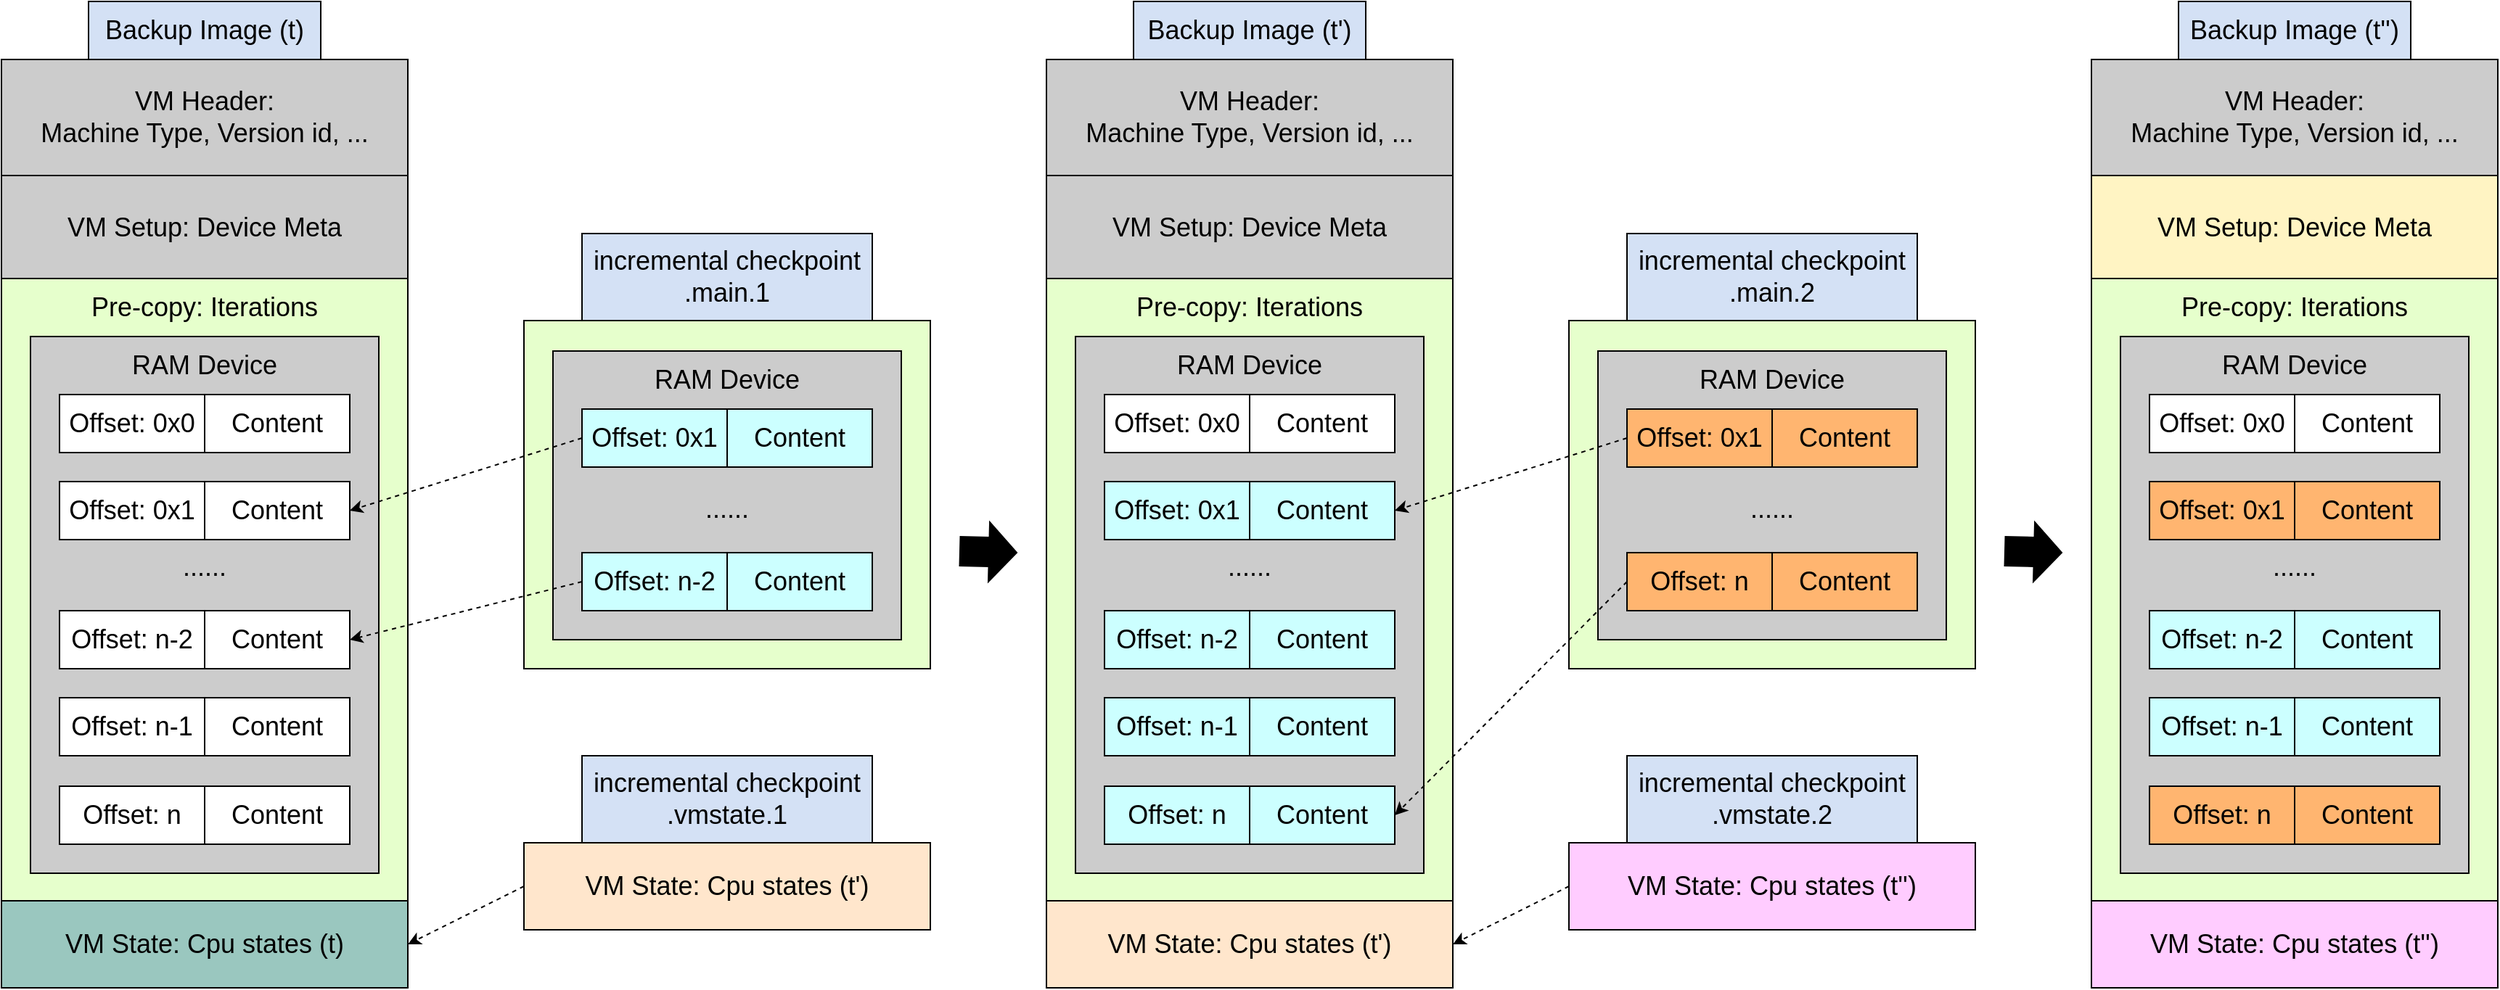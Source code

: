 <mxfile version="21.5.0" type="github">
  <diagram name="第 1 页" id="3FRCBVWQtNg28Y4Y6yBt">
    <mxGraphModel dx="2019" dy="1155" grid="1" gridSize="10" guides="1" tooltips="1" connect="1" arrows="1" fold="1" page="1" pageScale="1" pageWidth="827" pageHeight="1169" math="0" shadow="0">
      <root>
        <mxCell id="0" />
        <mxCell id="1" parent="0" />
        <mxCell id="LKQydBm3I5tzJUCrGU8L-1" value="" style="rounded=0;whiteSpace=wrap;html=1;" vertex="1" parent="1">
          <mxGeometry x="140" y="200" width="280" height="640" as="geometry" />
        </mxCell>
        <mxCell id="LKQydBm3I5tzJUCrGU8L-2" value="&lt;font style=&quot;font-size: 18px;&quot;&gt;VM Header:&lt;br&gt;Machine Type, Version id, ...&lt;/font&gt;" style="rounded=0;whiteSpace=wrap;html=1;fillColor=#FFFFFF;" vertex="1" parent="1">
          <mxGeometry x="140" y="200" width="280" height="80" as="geometry" />
        </mxCell>
        <mxCell id="LKQydBm3I5tzJUCrGU8L-3" value="&lt;font style=&quot;font-size: 18px;&quot;&gt;VM Setup: Device Meta&lt;br&gt;&lt;/font&gt;" style="rounded=0;whiteSpace=wrap;html=1;fillColor=#FFFFFF;" vertex="1" parent="1">
          <mxGeometry x="140" y="280" width="280" height="71" as="geometry" />
        </mxCell>
        <mxCell id="LKQydBm3I5tzJUCrGU8L-4" value="" style="rounded=0;whiteSpace=wrap;html=1;fillColor=#E6FFCC;" vertex="1" parent="1">
          <mxGeometry x="140" y="351" width="280" height="430" as="geometry" />
        </mxCell>
        <mxCell id="LKQydBm3I5tzJUCrGU8L-5" value="&lt;font style=&quot;font-size: 18px;&quot;&gt;Pre-copy: Iterations&lt;/font&gt;" style="text;html=1;strokeColor=none;fillColor=none;align=center;verticalAlign=middle;whiteSpace=wrap;rounded=0;" vertex="1" parent="1">
          <mxGeometry x="140" y="351" width="280" height="40" as="geometry" />
        </mxCell>
        <mxCell id="LKQydBm3I5tzJUCrGU8L-6" value="" style="rounded=0;whiteSpace=wrap;html=1;fillColor=#CCCCCC;" vertex="1" parent="1">
          <mxGeometry x="160" y="391" width="240" height="370" as="geometry" />
        </mxCell>
        <mxCell id="LKQydBm3I5tzJUCrGU8L-7" value="&lt;font style=&quot;font-size: 18px;&quot;&gt;Offset: 0x0&lt;/font&gt;" style="rounded=0;whiteSpace=wrap;html=1;" vertex="1" parent="1">
          <mxGeometry x="180" y="431" width="100" height="40" as="geometry" />
        </mxCell>
        <mxCell id="LKQydBm3I5tzJUCrGU8L-8" value="&lt;font style=&quot;font-size: 18px;&quot;&gt;Content&lt;/font&gt;" style="rounded=0;whiteSpace=wrap;html=1;" vertex="1" parent="1">
          <mxGeometry x="280" y="431" width="100" height="40" as="geometry" />
        </mxCell>
        <mxCell id="LKQydBm3I5tzJUCrGU8L-9" value="&lt;font style=&quot;font-size: 18px;&quot;&gt;RAM Device&lt;/font&gt;" style="text;html=1;strokeColor=none;fillColor=none;align=center;verticalAlign=middle;whiteSpace=wrap;rounded=0;" vertex="1" parent="1">
          <mxGeometry x="160" y="391" width="240" height="40" as="geometry" />
        </mxCell>
        <mxCell id="LKQydBm3I5tzJUCrGU8L-10" value="&lt;font style=&quot;font-size: 18px;&quot;&gt;Offset: 0x1&lt;/font&gt;" style="rounded=0;whiteSpace=wrap;html=1;fillColor=#FFFFFF;" vertex="1" parent="1">
          <mxGeometry x="180" y="491" width="100" height="40" as="geometry" />
        </mxCell>
        <mxCell id="LKQydBm3I5tzJUCrGU8L-11" value="&lt;font style=&quot;font-size: 18px;&quot;&gt;Content&lt;/font&gt;" style="rounded=0;whiteSpace=wrap;html=1;fillColor=#FFFFFF;" vertex="1" parent="1">
          <mxGeometry x="280" y="491" width="100" height="40" as="geometry" />
        </mxCell>
        <mxCell id="LKQydBm3I5tzJUCrGU8L-12" value="&lt;font style=&quot;font-size: 18px;&quot;&gt;......&lt;/font&gt;" style="text;html=1;strokeColor=none;fillColor=none;align=center;verticalAlign=middle;whiteSpace=wrap;rounded=0;" vertex="1" parent="1">
          <mxGeometry x="250" y="540" width="60" height="20" as="geometry" />
        </mxCell>
        <mxCell id="LKQydBm3I5tzJUCrGU8L-13" value="&lt;font style=&quot;font-size: 18px;&quot;&gt;Offset: n&lt;/font&gt;" style="rounded=0;whiteSpace=wrap;html=1;fillColor=#FFFFFF;" vertex="1" parent="1">
          <mxGeometry x="180" y="701" width="100" height="40" as="geometry" />
        </mxCell>
        <mxCell id="LKQydBm3I5tzJUCrGU8L-14" value="&lt;font style=&quot;font-size: 18px;&quot;&gt;Content&lt;/font&gt;" style="rounded=0;whiteSpace=wrap;html=1;fillColor=#FFFFFF;" vertex="1" parent="1">
          <mxGeometry x="280" y="701" width="100" height="40" as="geometry" />
        </mxCell>
        <mxCell id="LKQydBm3I5tzJUCrGU8L-15" value="&lt;font style=&quot;font-size: 18px;&quot;&gt;VM State: Cpu states (t)&lt;/font&gt;" style="rounded=0;whiteSpace=wrap;html=1;fillColor=#9AC7BF;" vertex="1" parent="1">
          <mxGeometry x="140" y="780" width="280" height="60" as="geometry" />
        </mxCell>
        <mxCell id="LKQydBm3I5tzJUCrGU8L-16" value="Backup Image (t)" style="text;html=1;strokeColor=default;fillColor=#D4E1F5;align=center;verticalAlign=middle;whiteSpace=wrap;rounded=0;fontSize=18;" vertex="1" parent="1">
          <mxGeometry x="200" y="160" width="160" height="40" as="geometry" />
        </mxCell>
        <mxCell id="LKQydBm3I5tzJUCrGU8L-17" value="&lt;font style=&quot;font-size: 18px;&quot;&gt;Offset: n-2&lt;/font&gt;" style="rounded=0;whiteSpace=wrap;html=1;" vertex="1" parent="1">
          <mxGeometry x="180" y="580" width="100" height="40" as="geometry" />
        </mxCell>
        <mxCell id="LKQydBm3I5tzJUCrGU8L-18" value="&lt;font style=&quot;font-size: 18px;&quot;&gt;Content&lt;/font&gt;" style="rounded=0;whiteSpace=wrap;html=1;" vertex="1" parent="1">
          <mxGeometry x="280" y="580" width="100" height="40" as="geometry" />
        </mxCell>
        <mxCell id="LKQydBm3I5tzJUCrGU8L-19" value="&lt;font style=&quot;font-size: 18px;&quot;&gt;Offset: n-1&lt;/font&gt;" style="rounded=0;whiteSpace=wrap;html=1;fillColor=#FFFFFF;" vertex="1" parent="1">
          <mxGeometry x="180" y="640" width="100" height="40" as="geometry" />
        </mxCell>
        <mxCell id="LKQydBm3I5tzJUCrGU8L-20" value="&lt;font style=&quot;font-size: 18px;&quot;&gt;Content&lt;/font&gt;" style="rounded=0;whiteSpace=wrap;html=1;fillColor=#FFFFFF;" vertex="1" parent="1">
          <mxGeometry x="280" y="640" width="100" height="40" as="geometry" />
        </mxCell>
        <mxCell id="LKQydBm3I5tzJUCrGU8L-21" value="incremental checkpoint&lt;br&gt;.main.1" style="text;html=1;strokeColor=default;fillColor=#D4E1F5;align=center;verticalAlign=middle;whiteSpace=wrap;rounded=0;fontSize=18;" vertex="1" parent="1">
          <mxGeometry x="540" y="320" width="200" height="60" as="geometry" />
        </mxCell>
        <mxCell id="LKQydBm3I5tzJUCrGU8L-22" value="" style="rounded=0;whiteSpace=wrap;html=1;fillColor=#E6FFCC;" vertex="1" parent="1">
          <mxGeometry x="500" y="380" width="280" height="240" as="geometry" />
        </mxCell>
        <mxCell id="LKQydBm3I5tzJUCrGU8L-23" value="" style="rounded=0;whiteSpace=wrap;html=1;fillColor=#CCCCCC;" vertex="1" parent="1">
          <mxGeometry x="520" y="401" width="240" height="199" as="geometry" />
        </mxCell>
        <mxCell id="LKQydBm3I5tzJUCrGU8L-24" value="&lt;font style=&quot;font-size: 18px;&quot;&gt;RAM Device&lt;/font&gt;" style="text;html=1;strokeColor=none;fillColor=none;align=center;verticalAlign=middle;whiteSpace=wrap;rounded=0;" vertex="1" parent="1">
          <mxGeometry x="520" y="401" width="240" height="40" as="geometry" />
        </mxCell>
        <mxCell id="LKQydBm3I5tzJUCrGU8L-25" value="&lt;font style=&quot;font-size: 18px;&quot;&gt;VM State: Cpu states (t&#39;)&lt;/font&gt;" style="rounded=0;whiteSpace=wrap;html=1;fillColor=#FFE6CC;" vertex="1" parent="1">
          <mxGeometry x="500" y="740" width="280" height="60" as="geometry" />
        </mxCell>
        <mxCell id="LKQydBm3I5tzJUCrGU8L-26" value="&lt;font style=&quot;font-size: 18px;&quot;&gt;Offset: 0x1&lt;/font&gt;" style="rounded=0;whiteSpace=wrap;html=1;fillColor=#CCFFFF;" vertex="1" parent="1">
          <mxGeometry x="540" y="441" width="100" height="40" as="geometry" />
        </mxCell>
        <mxCell id="LKQydBm3I5tzJUCrGU8L-27" value="&lt;font style=&quot;font-size: 18px;&quot;&gt;Content&lt;/font&gt;" style="rounded=0;whiteSpace=wrap;html=1;fillColor=#CCFFFF;" vertex="1" parent="1">
          <mxGeometry x="640" y="441" width="100" height="40" as="geometry" />
        </mxCell>
        <mxCell id="LKQydBm3I5tzJUCrGU8L-28" value="&lt;font style=&quot;font-size: 18px;&quot;&gt;......&lt;/font&gt;" style="text;html=1;strokeColor=none;fillColor=none;align=center;verticalAlign=middle;whiteSpace=wrap;rounded=0;" vertex="1" parent="1">
          <mxGeometry x="610" y="500" width="60" height="20" as="geometry" />
        </mxCell>
        <mxCell id="LKQydBm3I5tzJUCrGU8L-29" value="&lt;font style=&quot;font-size: 18px;&quot;&gt;Offset: n-2&lt;/font&gt;" style="rounded=0;whiteSpace=wrap;html=1;fillColor=#CCFFFF;" vertex="1" parent="1">
          <mxGeometry x="540" y="540" width="100" height="40" as="geometry" />
        </mxCell>
        <mxCell id="LKQydBm3I5tzJUCrGU8L-30" value="&lt;font style=&quot;font-size: 18px;&quot;&gt;Content&lt;/font&gt;" style="rounded=0;whiteSpace=wrap;html=1;fillColor=#CCFFFF;" vertex="1" parent="1">
          <mxGeometry x="640" y="540" width="100" height="40" as="geometry" />
        </mxCell>
        <mxCell id="LKQydBm3I5tzJUCrGU8L-32" value="" style="shape=image;html=1;verticalAlign=top;verticalLabelPosition=bottom;labelBackgroundColor=#ffffff;imageAspect=0;aspect=fixed;image=https://cdn4.iconfinder.com/data/icons/ionicons/512/icon-plus-128.png" vertex="1" parent="1">
          <mxGeometry x="430" y="510" width="60" height="60" as="geometry" />
        </mxCell>
        <mxCell id="LKQydBm3I5tzJUCrGU8L-34" value="" style="rounded=0;whiteSpace=wrap;html=1;" vertex="1" parent="1">
          <mxGeometry x="860" y="200" width="280" height="640" as="geometry" />
        </mxCell>
        <mxCell id="LKQydBm3I5tzJUCrGU8L-35" value="&lt;font style=&quot;font-size: 18px;&quot;&gt;VM Header:&lt;br&gt;Machine Type, Version id, ...&lt;/font&gt;" style="rounded=0;whiteSpace=wrap;html=1;fillColor=#CCCCCC;" vertex="1" parent="1">
          <mxGeometry x="860" y="200" width="280" height="80" as="geometry" />
        </mxCell>
        <mxCell id="LKQydBm3I5tzJUCrGU8L-36" value="&lt;font style=&quot;font-size: 18px;&quot;&gt;VM Setup: Device Meta&lt;br&gt;&lt;/font&gt;" style="rounded=0;whiteSpace=wrap;html=1;fillColor=#FFF4C3;" vertex="1" parent="1">
          <mxGeometry x="860" y="280" width="280" height="71" as="geometry" />
        </mxCell>
        <mxCell id="LKQydBm3I5tzJUCrGU8L-37" value="" style="rounded=0;whiteSpace=wrap;html=1;fillColor=#E6FFCC;" vertex="1" parent="1">
          <mxGeometry x="860" y="351" width="280" height="430" as="geometry" />
        </mxCell>
        <mxCell id="LKQydBm3I5tzJUCrGU8L-38" value="&lt;font style=&quot;font-size: 18px;&quot;&gt;Pre-copy: Iterations&lt;/font&gt;" style="text;html=1;strokeColor=none;fillColor=none;align=center;verticalAlign=middle;whiteSpace=wrap;rounded=0;" vertex="1" parent="1">
          <mxGeometry x="860" y="351" width="280" height="40" as="geometry" />
        </mxCell>
        <mxCell id="LKQydBm3I5tzJUCrGU8L-39" value="" style="rounded=0;whiteSpace=wrap;html=1;fillColor=#CCCCCC;" vertex="1" parent="1">
          <mxGeometry x="880" y="391" width="240" height="370" as="geometry" />
        </mxCell>
        <mxCell id="LKQydBm3I5tzJUCrGU8L-40" value="&lt;font style=&quot;font-size: 18px;&quot;&gt;Offset: 0x0&lt;/font&gt;" style="rounded=0;whiteSpace=wrap;html=1;" vertex="1" parent="1">
          <mxGeometry x="900" y="431" width="100" height="40" as="geometry" />
        </mxCell>
        <mxCell id="LKQydBm3I5tzJUCrGU8L-41" value="&lt;font style=&quot;font-size: 18px;&quot;&gt;Content&lt;/font&gt;" style="rounded=0;whiteSpace=wrap;html=1;" vertex="1" parent="1">
          <mxGeometry x="1000" y="431" width="100" height="40" as="geometry" />
        </mxCell>
        <mxCell id="LKQydBm3I5tzJUCrGU8L-42" value="&lt;font style=&quot;font-size: 18px;&quot;&gt;RAM Device&lt;/font&gt;" style="text;html=1;strokeColor=none;fillColor=none;align=center;verticalAlign=middle;whiteSpace=wrap;rounded=0;" vertex="1" parent="1">
          <mxGeometry x="880" y="391" width="240" height="40" as="geometry" />
        </mxCell>
        <mxCell id="LKQydBm3I5tzJUCrGU8L-43" value="&lt;font style=&quot;font-size: 18px;&quot;&gt;Offset: 0x1&lt;/font&gt;" style="rounded=0;whiteSpace=wrap;html=1;fillColor=#CCFFFF;" vertex="1" parent="1">
          <mxGeometry x="900" y="491" width="100" height="40" as="geometry" />
        </mxCell>
        <mxCell id="LKQydBm3I5tzJUCrGU8L-44" value="&lt;font style=&quot;font-size: 18px;&quot;&gt;Content&lt;/font&gt;" style="rounded=0;whiteSpace=wrap;html=1;fillColor=#CCFFFF;" vertex="1" parent="1">
          <mxGeometry x="1000" y="491" width="100" height="40" as="geometry" />
        </mxCell>
        <mxCell id="LKQydBm3I5tzJUCrGU8L-45" value="&lt;font style=&quot;font-size: 18px;&quot;&gt;......&lt;/font&gt;" style="text;html=1;strokeColor=none;fillColor=none;align=center;verticalAlign=middle;whiteSpace=wrap;rounded=0;" vertex="1" parent="1">
          <mxGeometry x="970" y="540" width="60" height="20" as="geometry" />
        </mxCell>
        <mxCell id="LKQydBm3I5tzJUCrGU8L-46" value="&lt;font style=&quot;font-size: 18px;&quot;&gt;Offset: n&lt;/font&gt;" style="rounded=0;whiteSpace=wrap;html=1;fillColor=#CCFFFF;" vertex="1" parent="1">
          <mxGeometry x="900" y="701" width="100" height="40" as="geometry" />
        </mxCell>
        <mxCell id="LKQydBm3I5tzJUCrGU8L-47" value="&lt;font style=&quot;font-size: 18px;&quot;&gt;Content&lt;/font&gt;" style="rounded=0;whiteSpace=wrap;html=1;fillColor=#CCFFFF;" vertex="1" parent="1">
          <mxGeometry x="1000" y="701" width="100" height="40" as="geometry" />
        </mxCell>
        <mxCell id="LKQydBm3I5tzJUCrGU8L-48" value="&lt;font style=&quot;font-size: 18px;&quot;&gt;VM State: Cpu states (t&#39;)&lt;/font&gt;" style="rounded=0;whiteSpace=wrap;html=1;fillColor=#FFE6CC;" vertex="1" parent="1">
          <mxGeometry x="860" y="780" width="280" height="60" as="geometry" />
        </mxCell>
        <mxCell id="LKQydBm3I5tzJUCrGU8L-49" value="Backup Image (t&#39;)" style="text;html=1;strokeColor=default;fillColor=#D4E1F5;align=center;verticalAlign=middle;whiteSpace=wrap;rounded=0;fontSize=18;" vertex="1" parent="1">
          <mxGeometry x="920" y="160" width="160" height="40" as="geometry" />
        </mxCell>
        <mxCell id="LKQydBm3I5tzJUCrGU8L-50" value="&lt;font style=&quot;font-size: 18px;&quot;&gt;Offset: n-2&lt;/font&gt;" style="rounded=0;whiteSpace=wrap;html=1;fillColor=#CCFFFF;" vertex="1" parent="1">
          <mxGeometry x="900" y="580" width="100" height="40" as="geometry" />
        </mxCell>
        <mxCell id="LKQydBm3I5tzJUCrGU8L-51" value="&lt;font style=&quot;font-size: 18px;&quot;&gt;Content&lt;/font&gt;" style="rounded=0;whiteSpace=wrap;html=1;fillColor=#CCFFFF;" vertex="1" parent="1">
          <mxGeometry x="1000" y="580" width="100" height="40" as="geometry" />
        </mxCell>
        <mxCell id="LKQydBm3I5tzJUCrGU8L-52" value="&lt;font style=&quot;font-size: 18px;&quot;&gt;Offset: n-1&lt;/font&gt;" style="rounded=0;whiteSpace=wrap;html=1;fillColor=#CCFFFF;" vertex="1" parent="1">
          <mxGeometry x="900" y="640" width="100" height="40" as="geometry" />
        </mxCell>
        <mxCell id="LKQydBm3I5tzJUCrGU8L-53" value="&lt;font style=&quot;font-size: 18px;&quot;&gt;Content&lt;/font&gt;" style="rounded=0;whiteSpace=wrap;html=1;fillColor=#CCFFFF;" vertex="1" parent="1">
          <mxGeometry x="1000" y="640" width="100" height="40" as="geometry" />
        </mxCell>
        <mxCell id="LKQydBm3I5tzJUCrGU8L-55" value="" style="shape=flexArrow;endArrow=classic;html=1;rounded=0;width=20;fillColor=#000000;" edge="1" parent="1">
          <mxGeometry width="50" height="50" relative="1" as="geometry">
            <mxPoint x="800" y="539" as="sourcePoint" />
            <mxPoint x="840" y="540" as="targetPoint" />
          </mxGeometry>
        </mxCell>
        <mxCell id="LKQydBm3I5tzJUCrGU8L-56" value="" style="endArrow=classic;html=1;rounded=0;entryX=1;entryY=0.5;entryDx=0;entryDy=0;dashed=1;exitX=0;exitY=0.5;exitDx=0;exitDy=0;" edge="1" parent="1" target="LKQydBm3I5tzJUCrGU8L-11" source="LKQydBm3I5tzJUCrGU8L-26">
          <mxGeometry width="50" height="50" relative="1" as="geometry">
            <mxPoint x="540" y="480" as="sourcePoint" />
            <mxPoint x="590" y="430" as="targetPoint" />
          </mxGeometry>
        </mxCell>
        <mxCell id="LKQydBm3I5tzJUCrGU8L-57" value="" style="endArrow=classic;html=1;rounded=0;entryX=1;entryY=0.5;entryDx=0;entryDy=0;dashed=1;exitX=0;exitY=0.5;exitDx=0;exitDy=0;" edge="1" parent="1" target="LKQydBm3I5tzJUCrGU8L-18" source="LKQydBm3I5tzJUCrGU8L-29">
          <mxGeometry width="50" height="50" relative="1" as="geometry">
            <mxPoint x="540" y="580" as="sourcePoint" />
            <mxPoint x="380" y="611" as="targetPoint" />
          </mxGeometry>
        </mxCell>
        <mxCell id="LKQydBm3I5tzJUCrGU8L-58" value="" style="endArrow=classic;html=1;rounded=0;entryX=1;entryY=0.5;entryDx=0;entryDy=0;dashed=1;exitX=0;exitY=0.5;exitDx=0;exitDy=0;" edge="1" parent="1" target="LKQydBm3I5tzJUCrGU8L-15" source="LKQydBm3I5tzJUCrGU8L-25">
          <mxGeometry width="50" height="50" relative="1" as="geometry">
            <mxPoint x="500" y="670" as="sourcePoint" />
            <mxPoint x="340" y="701" as="targetPoint" />
          </mxGeometry>
        </mxCell>
        <mxCell id="LKQydBm3I5tzJUCrGU8L-60" value="" style="rounded=0;whiteSpace=wrap;html=1;fillColor=#E6FFCC;" vertex="1" parent="1">
          <mxGeometry x="1220" y="380" width="280" height="240" as="geometry" />
        </mxCell>
        <mxCell id="LKQydBm3I5tzJUCrGU8L-61" value="" style="rounded=0;whiteSpace=wrap;html=1;fillColor=#CCCCCC;" vertex="1" parent="1">
          <mxGeometry x="1240" y="401" width="240" height="199" as="geometry" />
        </mxCell>
        <mxCell id="LKQydBm3I5tzJUCrGU8L-62" value="&lt;font style=&quot;font-size: 18px;&quot;&gt;RAM Device&lt;/font&gt;" style="text;html=1;strokeColor=none;fillColor=none;align=center;verticalAlign=middle;whiteSpace=wrap;rounded=0;" vertex="1" parent="1">
          <mxGeometry x="1240" y="401" width="240" height="40" as="geometry" />
        </mxCell>
        <mxCell id="LKQydBm3I5tzJUCrGU8L-63" value="&lt;font style=&quot;font-size: 18px;&quot;&gt;VM State: Cpu states (t&#39;&#39;)&lt;/font&gt;" style="rounded=0;whiteSpace=wrap;html=1;fillColor=#FFCCFF;" vertex="1" parent="1">
          <mxGeometry x="1220" y="740" width="280" height="60" as="geometry" />
        </mxCell>
        <mxCell id="LKQydBm3I5tzJUCrGU8L-64" value="&lt;font style=&quot;font-size: 18px;&quot;&gt;Offset: 0x1&lt;/font&gt;" style="rounded=0;whiteSpace=wrap;html=1;fillColor=#FFB570;" vertex="1" parent="1">
          <mxGeometry x="1260" y="441" width="100" height="40" as="geometry" />
        </mxCell>
        <mxCell id="LKQydBm3I5tzJUCrGU8L-65" value="&lt;font style=&quot;font-size: 18px;&quot;&gt;Content&lt;/font&gt;" style="rounded=0;whiteSpace=wrap;html=1;fillColor=#FFB570;" vertex="1" parent="1">
          <mxGeometry x="1360" y="441" width="100" height="40" as="geometry" />
        </mxCell>
        <mxCell id="LKQydBm3I5tzJUCrGU8L-66" value="&lt;font style=&quot;font-size: 18px;&quot;&gt;......&lt;/font&gt;" style="text;html=1;strokeColor=none;fillColor=none;align=center;verticalAlign=middle;whiteSpace=wrap;rounded=0;" vertex="1" parent="1">
          <mxGeometry x="1330" y="500" width="60" height="20" as="geometry" />
        </mxCell>
        <mxCell id="LKQydBm3I5tzJUCrGU8L-67" value="&lt;font style=&quot;font-size: 18px;&quot;&gt;Offset: n&lt;/font&gt;" style="rounded=0;whiteSpace=wrap;html=1;fillColor=#FFB570;" vertex="1" parent="1">
          <mxGeometry x="1260" y="540" width="100" height="40" as="geometry" />
        </mxCell>
        <mxCell id="LKQydBm3I5tzJUCrGU8L-68" value="&lt;font style=&quot;font-size: 18px;&quot;&gt;Content&lt;/font&gt;" style="rounded=0;whiteSpace=wrap;html=1;fillColor=#FFB570;" vertex="1" parent="1">
          <mxGeometry x="1360" y="540" width="100" height="40" as="geometry" />
        </mxCell>
        <mxCell id="LKQydBm3I5tzJUCrGU8L-70" value="" style="shape=image;html=1;verticalAlign=top;verticalLabelPosition=bottom;labelBackgroundColor=#ffffff;imageAspect=0;aspect=fixed;image=https://cdn4.iconfinder.com/data/icons/ionicons/512/icon-plus-128.png" vertex="1" parent="1">
          <mxGeometry x="1150" y="510" width="60" height="60" as="geometry" />
        </mxCell>
        <mxCell id="LKQydBm3I5tzJUCrGU8L-71" value="" style="shape=flexArrow;endArrow=classic;html=1;rounded=0;width=20;fillColor=#000000;" edge="1" parent="1">
          <mxGeometry width="50" height="50" relative="1" as="geometry">
            <mxPoint x="1520" y="539" as="sourcePoint" />
            <mxPoint x="1560" y="540" as="targetPoint" />
          </mxGeometry>
        </mxCell>
        <mxCell id="LKQydBm3I5tzJUCrGU8L-72" value="" style="rounded=0;whiteSpace=wrap;html=1;" vertex="1" parent="1">
          <mxGeometry x="1580" y="200" width="280" height="640" as="geometry" />
        </mxCell>
        <mxCell id="LKQydBm3I5tzJUCrGU8L-73" value="&lt;font style=&quot;font-size: 18px;&quot;&gt;VM Header:&lt;br&gt;Machine Type, Version id, ...&lt;/font&gt;" style="rounded=0;whiteSpace=wrap;html=1;fillColor=#CCCCCC;" vertex="1" parent="1">
          <mxGeometry x="1580" y="200" width="280" height="80" as="geometry" />
        </mxCell>
        <mxCell id="LKQydBm3I5tzJUCrGU8L-74" value="&lt;font style=&quot;font-size: 18px;&quot;&gt;VM Setup: Device Meta&lt;br&gt;&lt;/font&gt;" style="rounded=0;whiteSpace=wrap;html=1;fillColor=#FFF4C3;" vertex="1" parent="1">
          <mxGeometry x="1580" y="280" width="280" height="71" as="geometry" />
        </mxCell>
        <mxCell id="LKQydBm3I5tzJUCrGU8L-75" value="" style="rounded=0;whiteSpace=wrap;html=1;fillColor=#E6FFCC;" vertex="1" parent="1">
          <mxGeometry x="1580" y="351" width="280" height="430" as="geometry" />
        </mxCell>
        <mxCell id="LKQydBm3I5tzJUCrGU8L-76" value="&lt;font style=&quot;font-size: 18px;&quot;&gt;Pre-copy: Iterations&lt;/font&gt;" style="text;html=1;strokeColor=none;fillColor=none;align=center;verticalAlign=middle;whiteSpace=wrap;rounded=0;" vertex="1" parent="1">
          <mxGeometry x="1580" y="351" width="280" height="40" as="geometry" />
        </mxCell>
        <mxCell id="LKQydBm3I5tzJUCrGU8L-77" value="" style="rounded=0;whiteSpace=wrap;html=1;fillColor=#CCCCCC;" vertex="1" parent="1">
          <mxGeometry x="1600" y="391" width="240" height="370" as="geometry" />
        </mxCell>
        <mxCell id="LKQydBm3I5tzJUCrGU8L-78" value="&lt;font style=&quot;font-size: 18px;&quot;&gt;Offset: 0x0&lt;/font&gt;" style="rounded=0;whiteSpace=wrap;html=1;" vertex="1" parent="1">
          <mxGeometry x="1620" y="431" width="100" height="40" as="geometry" />
        </mxCell>
        <mxCell id="LKQydBm3I5tzJUCrGU8L-79" value="&lt;font style=&quot;font-size: 18px;&quot;&gt;Content&lt;/font&gt;" style="rounded=0;whiteSpace=wrap;html=1;" vertex="1" parent="1">
          <mxGeometry x="1720" y="431" width="100" height="40" as="geometry" />
        </mxCell>
        <mxCell id="LKQydBm3I5tzJUCrGU8L-80" value="&lt;font style=&quot;font-size: 18px;&quot;&gt;RAM Device&lt;/font&gt;" style="text;html=1;strokeColor=none;fillColor=none;align=center;verticalAlign=middle;whiteSpace=wrap;rounded=0;" vertex="1" parent="1">
          <mxGeometry x="1600" y="391" width="240" height="40" as="geometry" />
        </mxCell>
        <mxCell id="LKQydBm3I5tzJUCrGU8L-81" value="&lt;font style=&quot;font-size: 18px;&quot;&gt;Offset: 0x1&lt;/font&gt;" style="rounded=0;whiteSpace=wrap;html=1;fillColor=#FFB570;" vertex="1" parent="1">
          <mxGeometry x="1620" y="491" width="100" height="40" as="geometry" />
        </mxCell>
        <mxCell id="LKQydBm3I5tzJUCrGU8L-82" value="&lt;font style=&quot;font-size: 18px;&quot;&gt;Content&lt;/font&gt;" style="rounded=0;whiteSpace=wrap;html=1;fillColor=#FFB570;" vertex="1" parent="1">
          <mxGeometry x="1720" y="491" width="100" height="40" as="geometry" />
        </mxCell>
        <mxCell id="LKQydBm3I5tzJUCrGU8L-83" value="&lt;font style=&quot;font-size: 18px;&quot;&gt;......&lt;/font&gt;" style="text;html=1;strokeColor=none;fillColor=none;align=center;verticalAlign=middle;whiteSpace=wrap;rounded=0;" vertex="1" parent="1">
          <mxGeometry x="1690" y="540" width="60" height="20" as="geometry" />
        </mxCell>
        <mxCell id="LKQydBm3I5tzJUCrGU8L-84" value="&lt;font style=&quot;font-size: 18px;&quot;&gt;Offset: n&lt;/font&gt;" style="rounded=0;whiteSpace=wrap;html=1;fillColor=#FFB570;" vertex="1" parent="1">
          <mxGeometry x="1620" y="701" width="100" height="40" as="geometry" />
        </mxCell>
        <mxCell id="LKQydBm3I5tzJUCrGU8L-85" value="&lt;font style=&quot;font-size: 18px;&quot;&gt;Content&lt;/font&gt;" style="rounded=0;whiteSpace=wrap;html=1;fillColor=#FFB570;" vertex="1" parent="1">
          <mxGeometry x="1720" y="701" width="100" height="40" as="geometry" />
        </mxCell>
        <mxCell id="LKQydBm3I5tzJUCrGU8L-86" value="&lt;font style=&quot;font-size: 18px;&quot;&gt;VM State: Cpu states (t&#39;&#39;)&lt;/font&gt;" style="rounded=0;whiteSpace=wrap;html=1;fillColor=#FFCCFF;" vertex="1" parent="1">
          <mxGeometry x="1580" y="780" width="280" height="60" as="geometry" />
        </mxCell>
        <mxCell id="LKQydBm3I5tzJUCrGU8L-87" value="Backup Image (t&#39;&#39;)" style="text;html=1;strokeColor=default;fillColor=#D4E1F5;align=center;verticalAlign=middle;whiteSpace=wrap;rounded=0;fontSize=18;" vertex="1" parent="1">
          <mxGeometry x="1640" y="160" width="160" height="40" as="geometry" />
        </mxCell>
        <mxCell id="LKQydBm3I5tzJUCrGU8L-88" value="&lt;font style=&quot;font-size: 18px;&quot;&gt;Offset: n-2&lt;/font&gt;" style="rounded=0;whiteSpace=wrap;html=1;fillColor=#CCFFFF;" vertex="1" parent="1">
          <mxGeometry x="1620" y="580" width="100" height="40" as="geometry" />
        </mxCell>
        <mxCell id="LKQydBm3I5tzJUCrGU8L-89" value="&lt;font style=&quot;font-size: 18px;&quot;&gt;Content&lt;/font&gt;" style="rounded=0;whiteSpace=wrap;html=1;fillColor=#CCFFFF;" vertex="1" parent="1">
          <mxGeometry x="1720" y="580" width="100" height="40" as="geometry" />
        </mxCell>
        <mxCell id="LKQydBm3I5tzJUCrGU8L-90" value="&lt;font style=&quot;font-size: 18px;&quot;&gt;Offset: n-1&lt;/font&gt;" style="rounded=0;whiteSpace=wrap;html=1;fillColor=#CCFFFF;" vertex="1" parent="1">
          <mxGeometry x="1620" y="640" width="100" height="40" as="geometry" />
        </mxCell>
        <mxCell id="LKQydBm3I5tzJUCrGU8L-91" value="&lt;font style=&quot;font-size: 18px;&quot;&gt;Content&lt;/font&gt;" style="rounded=0;whiteSpace=wrap;html=1;fillColor=#CCFFFF;" vertex="1" parent="1">
          <mxGeometry x="1720" y="640" width="100" height="40" as="geometry" />
        </mxCell>
        <mxCell id="LKQydBm3I5tzJUCrGU8L-93" value="" style="endArrow=classic;html=1;rounded=0;entryX=1;entryY=0.5;entryDx=0;entryDy=0;dashed=1;exitX=0;exitY=0.5;exitDx=0;exitDy=0;" edge="1" parent="1" source="LKQydBm3I5tzJUCrGU8L-64" target="LKQydBm3I5tzJUCrGU8L-44">
          <mxGeometry width="50" height="50" relative="1" as="geometry">
            <mxPoint x="1260" y="479" as="sourcePoint" />
            <mxPoint x="1100" y="510" as="targetPoint" />
          </mxGeometry>
        </mxCell>
        <mxCell id="LKQydBm3I5tzJUCrGU8L-94" value="" style="endArrow=classic;html=1;rounded=0;entryX=1;entryY=0.5;entryDx=0;entryDy=0;dashed=1;exitX=0;exitY=0.5;exitDx=0;exitDy=0;" edge="1" parent="1" target="LKQydBm3I5tzJUCrGU8L-47" source="LKQydBm3I5tzJUCrGU8L-67">
          <mxGeometry width="50" height="50" relative="1" as="geometry">
            <mxPoint x="1260" y="580" as="sourcePoint" />
            <mxPoint x="1100" y="611" as="targetPoint" />
          </mxGeometry>
        </mxCell>
        <mxCell id="LKQydBm3I5tzJUCrGU8L-95" value="" style="endArrow=classic;html=1;rounded=0;entryX=1;entryY=0.5;entryDx=0;entryDy=0;dashed=1;exitX=0;exitY=0.5;exitDx=0;exitDy=0;" edge="1" parent="1" target="LKQydBm3I5tzJUCrGU8L-48" source="LKQydBm3I5tzJUCrGU8L-63">
          <mxGeometry width="50" height="50" relative="1" as="geometry">
            <mxPoint x="1220" y="668.5" as="sourcePoint" />
            <mxPoint x="1060" y="699.5" as="targetPoint" />
          </mxGeometry>
        </mxCell>
        <mxCell id="LKQydBm3I5tzJUCrGU8L-96" value="incremental checkpoint&lt;br&gt;.vmstate.1" style="text;html=1;strokeColor=default;fillColor=#D4E1F5;align=center;verticalAlign=middle;whiteSpace=wrap;rounded=0;fontSize=18;" vertex="1" parent="1">
          <mxGeometry x="540" y="680" width="200" height="60" as="geometry" />
        </mxCell>
        <mxCell id="LKQydBm3I5tzJUCrGU8L-97" value="incremental checkpoint&lt;br&gt;.main.2" style="text;html=1;strokeColor=default;fillColor=#D4E1F5;align=center;verticalAlign=middle;whiteSpace=wrap;rounded=0;fontSize=18;" vertex="1" parent="1">
          <mxGeometry x="1260" y="320" width="200" height="60" as="geometry" />
        </mxCell>
        <mxCell id="LKQydBm3I5tzJUCrGU8L-98" value="incremental checkpoint&lt;br&gt;.vmstate.2" style="text;html=1;strokeColor=default;fillColor=#D4E1F5;align=center;verticalAlign=middle;whiteSpace=wrap;rounded=0;fontSize=18;" vertex="1" parent="1">
          <mxGeometry x="1260" y="680" width="200" height="60" as="geometry" />
        </mxCell>
        <mxCell id="LKQydBm3I5tzJUCrGU8L-99" value="&lt;font style=&quot;font-size: 18px;&quot;&gt;VM Header:&lt;br&gt;Machine Type, Version id, ...&lt;/font&gt;" style="rounded=0;whiteSpace=wrap;html=1;fillColor=#CCCCCC;" vertex="1" parent="1">
          <mxGeometry x="140" y="200" width="280" height="80" as="geometry" />
        </mxCell>
        <mxCell id="LKQydBm3I5tzJUCrGU8L-100" value="&lt;font style=&quot;font-size: 18px;&quot;&gt;VM Setup: Device Meta&lt;br&gt;&lt;/font&gt;" style="rounded=0;whiteSpace=wrap;html=1;fillColor=#CCCCCC;" vertex="1" parent="1">
          <mxGeometry x="140" y="280" width="280" height="71" as="geometry" />
        </mxCell>
        <mxCell id="LKQydBm3I5tzJUCrGU8L-101" value="&lt;font style=&quot;font-size: 18px;&quot;&gt;VM Setup: Device Meta&lt;br&gt;&lt;/font&gt;" style="rounded=0;whiteSpace=wrap;html=1;fillColor=#CCCCCC;" vertex="1" parent="1">
          <mxGeometry x="860" y="280" width="280" height="71" as="geometry" />
        </mxCell>
      </root>
    </mxGraphModel>
  </diagram>
</mxfile>
